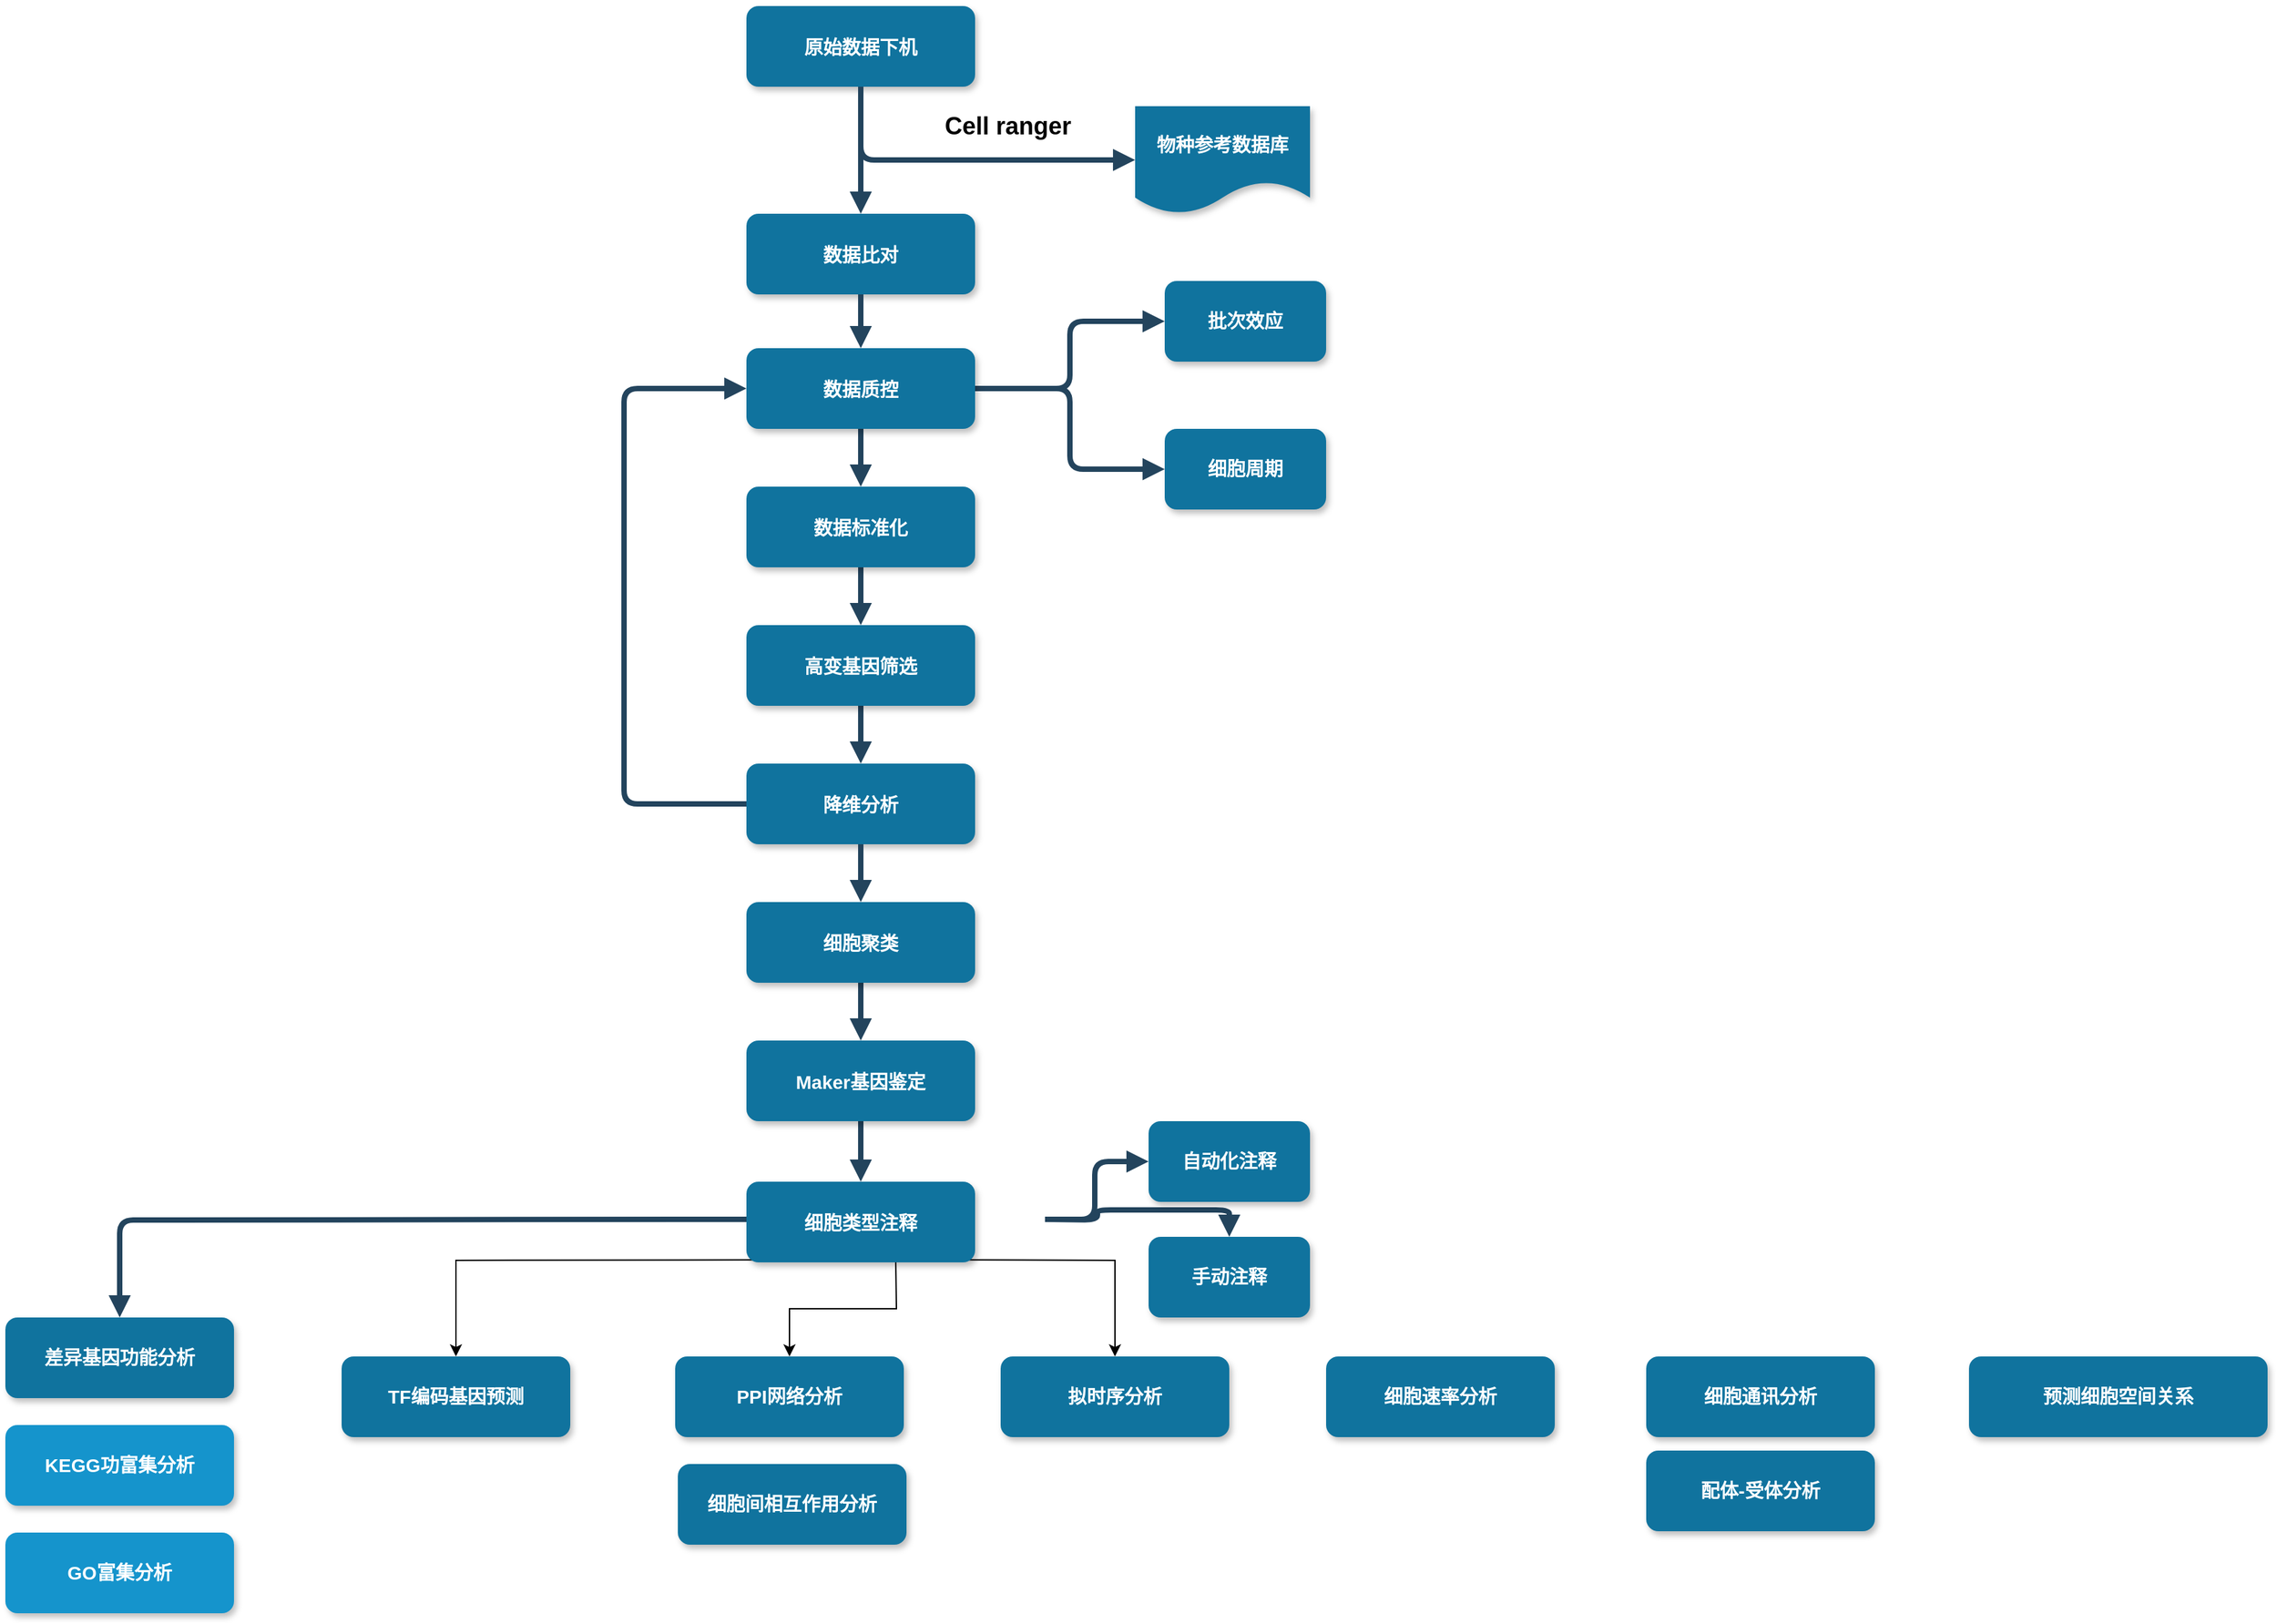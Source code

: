 <mxfile version="13.6.2" type="github">
  <diagram name="Page-1" id="97916047-d0de-89f5-080d-49f4d83e522f">
    <mxGraphModel dx="2076" dy="1160" grid="1" gridSize="10" guides="1" tooltips="1" connect="1" arrows="1" fold="1" page="1" pageScale="1.5" pageWidth="1169" pageHeight="827" background="#ffffff" math="0" shadow="0">
      <root>
        <mxCell id="0" />
        <mxCell id="1" parent="0" />
        <mxCell id="cKflSFvZLxFDCfWAyd1N-95" style="edgeStyle=orthogonalEdgeStyle;rounded=1;orthogonalLoop=1;jettySize=auto;html=1;entryX=0;entryY=0.5;entryDx=0;entryDy=0;fontSize=11;exitX=0.5;exitY=1;exitDx=0;exitDy=0;fontStyle=1;strokeColor=#23445D;strokeWidth=4;endFill=1;endArrow=block;" edge="1" parent="1" source="2" target="O0lkl8zHiSeVPPPmKp58-56">
          <mxGeometry relative="1" as="geometry" />
        </mxCell>
        <mxCell id="2" value="原始数据下机" style="rounded=1;fillColor=#10739E;strokeColor=none;shadow=1;gradientColor=none;fontStyle=1;fontColor=#FFFFFF;fontSize=14;" parent="1" vertex="1">
          <mxGeometry x="661" y="205.5" width="170" height="60" as="geometry" />
        </mxCell>
        <mxCell id="3" value="数据比对" style="rounded=1;fillColor=#10739E;strokeColor=none;shadow=1;gradientColor=none;fontStyle=1;fontColor=#FFFFFF;fontSize=14;verticalAlign=middle;" parent="1" vertex="1">
          <mxGeometry x="661" y="360" width="170" height="60" as="geometry" />
        </mxCell>
        <mxCell id="19" value="降维分析" style="rounded=1;fillColor=#10739E;strokeColor=none;shadow=1;gradientColor=none;fontStyle=1;fontColor=#FFFFFF;fontSize=14;" parent="1" vertex="1">
          <mxGeometry x="661.0" y="769" width="170" height="60" as="geometry" />
        </mxCell>
        <mxCell id="O0lkl8zHiSeVPPPmKp58-76" value="" style="edgeStyle=orthogonalEdgeStyle;rounded=1;orthogonalLoop=1;jettySize=auto;html=1;fontSize=11;fontColor=#000000;fontStyle=1;strokeColor=#23445D;strokeWidth=4;endFill=1;endArrow=block;entryX=0.5;entryY=0;entryDx=0;entryDy=0;" parent="1" target="O0lkl8zHiSeVPPPmKp58-75" edge="1">
          <mxGeometry relative="1" as="geometry">
            <mxPoint x="661" y="1108" as="sourcePoint" />
          </mxGeometry>
        </mxCell>
        <mxCell id="cKflSFvZLxFDCfWAyd1N-70" value="" style="edgeStyle=orthogonalEdgeStyle;rounded=1;orthogonalLoop=1;jettySize=auto;html=1;exitX=1;exitY=0.5;exitDx=0;exitDy=0;elbow=vertical;fontStyle=1;strokeColor=#23445D;strokeWidth=4;endFill=1;endArrow=block;" edge="1" parent="1" target="cKflSFvZLxFDCfWAyd1N-69">
          <mxGeometry relative="1" as="geometry">
            <mxPoint x="883" y="1108" as="sourcePoint" />
            <Array as="points">
              <mxPoint x="920" y="1108" />
              <mxPoint x="920" y="1065" />
            </Array>
          </mxGeometry>
        </mxCell>
        <mxCell id="cKflSFvZLxFDCfWAyd1N-74" value="" style="edgeStyle=orthogonalEdgeStyle;rounded=1;orthogonalLoop=1;jettySize=auto;html=1;fontStyle=1;strokeColor=#23445D;strokeWidth=4;endFill=1;endArrow=block;" edge="1" parent="1" target="cKflSFvZLxFDCfWAyd1N-73">
          <mxGeometry relative="1" as="geometry">
            <mxPoint x="883" y="1108" as="sourcePoint" />
          </mxGeometry>
        </mxCell>
        <mxCell id="cKflSFvZLxFDCfWAyd1N-76" value="" style="edgeStyle=orthogonalEdgeStyle;rounded=0;orthogonalLoop=1;jettySize=auto;html=1;" edge="1" parent="1" target="cKflSFvZLxFDCfWAyd1N-75">
          <mxGeometry relative="1" as="geometry">
            <mxPoint x="772" y="1138" as="sourcePoint" />
          </mxGeometry>
        </mxCell>
        <mxCell id="29" value="" style="elbow=vertical;strokeWidth=4;endArrow=block;endFill=1;fontStyle=1;strokeColor=#23445D;" parent="1" source="2" target="3" edge="1">
          <mxGeometry x="22" y="165.5" width="100" height="100" as="geometry">
            <mxPoint x="22" y="265.5" as="sourcePoint" />
            <mxPoint x="122" y="165.5" as="targetPoint" />
          </mxGeometry>
        </mxCell>
        <mxCell id="30" value="" style="edgeStyle=elbowEdgeStyle;elbow=vertical;strokeWidth=4;endArrow=block;endFill=1;fontStyle=1;strokeColor=#23445D;entryX=0.5;entryY=0;entryDx=0;entryDy=0;exitX=0.5;exitY=1;exitDx=0;exitDy=0;" parent="1" source="O0lkl8zHiSeVPPPmKp58-67" target="cKflSFvZLxFDCfWAyd1N-91" edge="1">
          <mxGeometry x="22" y="165.5" width="100" height="100" as="geometry">
            <mxPoint x="22" y="265.5" as="sourcePoint" />
            <mxPoint x="772" y="563" as="targetPoint" />
            <Array as="points" />
          </mxGeometry>
        </mxCell>
        <mxCell id="34" value="" style="edgeStyle=elbowEdgeStyle;elbow=vertical;strokeWidth=4;endArrow=block;endFill=1;fontStyle=1;strokeColor=#23445D;entryX=0;entryY=0.5;entryDx=0;entryDy=0;exitX=0;exitY=0.5;exitDx=0;exitDy=0;" parent="1" source="19" target="O0lkl8zHiSeVPPPmKp58-67" edge="1">
          <mxGeometry x="7" y="265.5" width="100" height="100" as="geometry">
            <mxPoint x="680" y="840" as="sourcePoint" />
            <mxPoint x="650" y="480" as="targetPoint" />
            <Array as="points">
              <mxPoint x="570" y="670" />
            </Array>
          </mxGeometry>
        </mxCell>
        <mxCell id="46" value="" style="elbow=vertical;strokeWidth=4;endArrow=block;endFill=1;fontStyle=1;strokeColor=#23445D;exitX=0.5;exitY=1;exitDx=0;exitDy=0;entryX=0.5;entryY=0;entryDx=0;entryDy=0;" parent="1" source="cKflSFvZLxFDCfWAyd1N-90" target="19" edge="1">
          <mxGeometry x="57" y="265.5" width="100" height="100" as="geometry">
            <mxPoint x="770" y="720" as="sourcePoint" />
            <mxPoint x="770" y="760" as="targetPoint" />
          </mxGeometry>
        </mxCell>
        <mxCell id="47" value="" style="elbow=vertical;strokeWidth=4;endArrow=block;endFill=1;fontStyle=1;strokeColor=#23445D;entryX=0.5;entryY=0;entryDx=0;entryDy=0;exitX=0.5;exitY=1;exitDx=0;exitDy=0;" parent="1" source="19" target="cKflSFvZLxFDCfWAyd1N-89" edge="1">
          <mxGeometry x="-88" y="275.5" width="100" height="100" as="geometry">
            <mxPoint x="746" y="830" as="sourcePoint" />
            <mxPoint x="772" y="872.0" as="targetPoint" />
          </mxGeometry>
        </mxCell>
        <mxCell id="48" value="" style="elbow=vertical;strokeWidth=4;endArrow=block;endFill=1;fontStyle=1;strokeColor=#23445D;exitX=0.5;exitY=1;exitDx=0;exitDy=0;entryX=0.5;entryY=0;entryDx=0;entryDy=0;" parent="1" source="cKflSFvZLxFDCfWAyd1N-89" target="cKflSFvZLxFDCfWAyd1N-88" edge="1">
          <mxGeometry x="-88" y="285.5" width="100" height="100" as="geometry">
            <mxPoint x="772" y="932.0" as="sourcePoint" />
            <mxPoint x="772" y="975.0" as="targetPoint" />
          </mxGeometry>
        </mxCell>
        <mxCell id="49" value="" style="elbow=vertical;strokeWidth=4;endArrow=block;endFill=1;fontStyle=1;strokeColor=#23445D;exitX=0.5;exitY=1;exitDx=0;exitDy=0;entryX=0.5;entryY=0;entryDx=0;entryDy=0;" parent="1" source="cKflSFvZLxFDCfWAyd1N-88" target="cKflSFvZLxFDCfWAyd1N-87" edge="1">
          <mxGeometry x="-88" y="295.5" width="100" height="100" as="geometry">
            <mxPoint x="772" y="1035.0" as="sourcePoint" />
            <mxPoint x="772" y="1078" as="targetPoint" />
          </mxGeometry>
        </mxCell>
        <mxCell id="55" value="" style="elbow=vertical;strokeWidth=4;endArrow=block;endFill=1;fontStyle=1;strokeColor=#23445D;entryX=0.5;entryY=0;entryDx=0;entryDy=0;exitX=0.5;exitY=1;exitDx=0;exitDy=0;" parent="1" source="cKflSFvZLxFDCfWAyd1N-91" target="cKflSFvZLxFDCfWAyd1N-90" edge="1">
          <mxGeometry x="7" y="265.5" width="100" height="100" as="geometry">
            <mxPoint x="771" y="630" as="sourcePoint" />
            <mxPoint x="772" y="666" as="targetPoint" />
          </mxGeometry>
        </mxCell>
        <mxCell id="O0lkl8zHiSeVPPPmKp58-56" value="物种参考数据库" style="shape=document;boundedLbl=1;fillColor=#10739E;fontSize=14;fontColor=#FFFFFF;shadow=1;sketch=0;strokeColor=none;fontStyle=1" parent="1" vertex="1">
          <mxGeometry x="950" y="280" width="130" height="80" as="geometry" />
        </mxCell>
        <mxCell id="O0lkl8zHiSeVPPPmKp58-58" value="Text" style="text;html=1;resizable=0;autosize=1;align=center;verticalAlign=middle;points=[];fillColor=none;strokeColor=none;rounded=0;shadow=1;sketch=0;fontSize=14;fontColor=#FFFFFF;" parent="1" vertex="1">
          <mxGeometry x="860" y="550" width="40" height="20" as="geometry" />
        </mxCell>
        <mxCell id="O0lkl8zHiSeVPPPmKp58-59" value="&lt;b style=&quot;font-size: 18px&quot;&gt;&lt;font color=&quot;#000000&quot; style=&quot;font-size: 18px&quot;&gt;Cell ranger&lt;/font&gt;&lt;/b&gt;" style="text;html=1;resizable=0;autosize=1;align=center;verticalAlign=middle;points=[];fillColor=none;strokeColor=none;rounded=0;shadow=1;sketch=0;fontSize=18;fontColor=#FFFFFF;" parent="1" vertex="1">
          <mxGeometry x="800" y="280" width="110" height="30" as="geometry" />
        </mxCell>
        <mxCell id="O0lkl8zHiSeVPPPmKp58-74" value="" style="edgeStyle=orthogonalEdgeStyle;rounded=1;orthogonalLoop=1;jettySize=auto;html=1;fontSize=11;fontColor=#000000;fontStyle=1;strokeColor=#23445D;strokeWidth=4;endFill=1;endArrow=block;" parent="1" source="O0lkl8zHiSeVPPPmKp58-67" target="O0lkl8zHiSeVPPPmKp58-73" edge="1">
          <mxGeometry relative="1" as="geometry" />
        </mxCell>
        <mxCell id="cKflSFvZLxFDCfWAyd1N-63" value="" style="edgeStyle=orthogonalEdgeStyle;rounded=1;orthogonalLoop=1;jettySize=auto;html=1;fontStyle=1;strokeColor=#23445D;strokeWidth=4;endFill=1;endArrow=block;" edge="1" parent="1" source="O0lkl8zHiSeVPPPmKp58-67" target="cKflSFvZLxFDCfWAyd1N-62">
          <mxGeometry relative="1" as="geometry" />
        </mxCell>
        <mxCell id="O0lkl8zHiSeVPPPmKp58-67" value="数据质控" style="rounded=1;fillColor=#10739E;strokeColor=none;shadow=1;gradientColor=none;fontStyle=1;fontColor=#FFFFFF;fontSize=14;verticalAlign=middle;" parent="1" vertex="1">
          <mxGeometry x="661" y="460" width="170" height="60" as="geometry" />
        </mxCell>
        <mxCell id="O0lkl8zHiSeVPPPmKp58-68" value="" style="edgeStyle=elbowEdgeStyle;elbow=vertical;strokeWidth=4;endArrow=block;endFill=1;fontStyle=1;strokeColor=#23445D;entryX=0.5;entryY=0;entryDx=0;entryDy=0;exitX=0.5;exitY=1;exitDx=0;exitDy=0;" parent="1" source="3" target="O0lkl8zHiSeVPPPmKp58-67" edge="1">
          <mxGeometry x="60" y="70.5" width="100" height="100" as="geometry">
            <mxPoint x="800" y="420" as="sourcePoint" />
            <mxPoint x="810" y="475" as="targetPoint" />
            <Array as="points" />
          </mxGeometry>
        </mxCell>
        <mxCell id="O0lkl8zHiSeVPPPmKp58-73" value="批次效应" style="shape=process;whiteSpace=wrap;html=1;backgroundOutline=1;rounded=1;shadow=1;fontSize=14;fontColor=#FFFFFF;fontStyle=1;strokeColor=none;fillColor=#10739E;" parent="1" vertex="1">
          <mxGeometry x="972" y="410" width="120" height="60" as="geometry" />
        </mxCell>
        <mxCell id="cKflSFvZLxFDCfWAyd1N-59" value="" style="edgeStyle=orthogonalEdgeStyle;rounded=0;orthogonalLoop=1;jettySize=auto;html=1;exitX=0.5;exitY=1;exitDx=0;exitDy=0;" edge="1" parent="1" target="cKflSFvZLxFDCfWAyd1N-58">
          <mxGeometry relative="1" as="geometry">
            <mxPoint x="772" y="1138" as="sourcePoint" />
          </mxGeometry>
        </mxCell>
        <mxCell id="cKflSFvZLxFDCfWAyd1N-61" value="" style="edgeStyle=orthogonalEdgeStyle;rounded=0;orthogonalLoop=1;jettySize=auto;html=1;exitX=0.5;exitY=1;exitDx=0;exitDy=0;" edge="1" parent="1" target="cKflSFvZLxFDCfWAyd1N-60">
          <mxGeometry relative="1" as="geometry">
            <mxPoint x="772" y="1138" as="sourcePoint" />
          </mxGeometry>
        </mxCell>
        <mxCell id="O0lkl8zHiSeVPPPmKp58-75" value="差异基因功能分析" style="shape=process;whiteSpace=wrap;html=1;backgroundOutline=1;rounded=1;shadow=1;fontSize=14;fontColor=#FFFFFF;fontStyle=1;strokeColor=none;fillColor=#10739E;" parent="1" vertex="1">
          <mxGeometry x="110" y="1181" width="170" height="60" as="geometry" />
        </mxCell>
        <mxCell id="O0lkl8zHiSeVPPPmKp58-77" value="GO富集分析" style="shape=process;whiteSpace=wrap;html=1;backgroundOutline=1;rounded=1;shadow=1;fontSize=14;fontColor=#FFFFFF;fontStyle=1;strokeColor=none;direction=west;fillColor=#1594CC;" parent="1" vertex="1">
          <mxGeometry x="110" y="1341" width="170" height="60" as="geometry" />
        </mxCell>
        <mxCell id="O0lkl8zHiSeVPPPmKp58-79" value="KEGG功富集分析" style="shape=process;html=1;backgroundOutline=1;rounded=1;shadow=1;fontSize=14;fontColor=#FFFFFF;fontStyle=1;strokeColor=none;direction=west;labelPosition=center;verticalLabelPosition=middle;align=center;verticalAlign=middle;flipH=0;whiteSpace=wrap;horizontal=1;flipV=0;fillColor=#1594CC;" parent="1" vertex="1">
          <mxGeometry x="110" y="1261" width="170" height="60" as="geometry" />
        </mxCell>
        <mxCell id="cKflSFvZLxFDCfWAyd1N-58" value="TF编码基因预测" style="shape=process;whiteSpace=wrap;html=1;backgroundOutline=1;rounded=1;shadow=1;fontSize=14;fontColor=#FFFFFF;fontStyle=1;strokeColor=none;fillColor=#10739E;" vertex="1" parent="1">
          <mxGeometry x="360" y="1210" width="170" height="60" as="geometry" />
        </mxCell>
        <mxCell id="cKflSFvZLxFDCfWAyd1N-60" value="PPI网络分析" style="shape=process;whiteSpace=wrap;html=1;backgroundOutline=1;rounded=1;shadow=1;fontSize=14;fontColor=#FFFFFF;fontStyle=1;strokeColor=none;fillColor=#10739E;" vertex="1" parent="1">
          <mxGeometry x="608" y="1210" width="170" height="60" as="geometry" />
        </mxCell>
        <mxCell id="cKflSFvZLxFDCfWAyd1N-62" value="细胞周期" style="shape=process;whiteSpace=wrap;html=1;backgroundOutline=1;rounded=1;shadow=1;fontSize=14;fontColor=#FFFFFF;fontStyle=1;strokeColor=none;fillColor=#10739E;" vertex="1" parent="1">
          <mxGeometry x="972" y="520" width="120" height="60" as="geometry" />
        </mxCell>
        <mxCell id="cKflSFvZLxFDCfWAyd1N-69" value="自动化注释" style="shape=process;whiteSpace=wrap;html=1;backgroundOutline=1;rounded=1;shadow=1;fontSize=14;fontColor=#FFFFFF;fontStyle=1;strokeColor=none;fillColor=#10739E;" vertex="1" parent="1">
          <mxGeometry x="960" y="1035" width="120" height="60" as="geometry" />
        </mxCell>
        <mxCell id="cKflSFvZLxFDCfWAyd1N-73" value="手动注释" style="shape=process;whiteSpace=wrap;html=1;backgroundOutline=1;rounded=1;shadow=1;fontSize=14;fontColor=#FFFFFF;fontStyle=1;strokeColor=none;fillColor=#10739E;" vertex="1" parent="1">
          <mxGeometry x="960" y="1121" width="120" height="60" as="geometry" />
        </mxCell>
        <mxCell id="cKflSFvZLxFDCfWAyd1N-75" value="拟时序分析" style="shape=process;whiteSpace=wrap;html=1;backgroundOutline=1;rounded=1;shadow=1;fontSize=14;fontColor=#FFFFFF;fontStyle=1;strokeColor=none;fillColor=#10739E;" vertex="1" parent="1">
          <mxGeometry x="850.0" y="1210" width="170" height="60" as="geometry" />
        </mxCell>
        <mxCell id="cKflSFvZLxFDCfWAyd1N-78" value="细胞速率分析" style="shape=process;whiteSpace=wrap;html=1;backgroundOutline=1;rounded=1;shadow=1;fontSize=14;fontColor=#FFFFFF;fontStyle=1;strokeColor=none;fillColor=#10739E;" vertex="1" parent="1">
          <mxGeometry x="1092" y="1210" width="170" height="60" as="geometry" />
        </mxCell>
        <mxCell id="cKflSFvZLxFDCfWAyd1N-79" value="细胞通讯分析" style="shape=process;whiteSpace=wrap;html=1;backgroundOutline=1;rounded=1;shadow=1;fontSize=14;fontColor=#FFFFFF;fontStyle=1;strokeColor=none;fillColor=#10739E;" vertex="1" parent="1">
          <mxGeometry x="1330" y="1210" width="170" height="60" as="geometry" />
        </mxCell>
        <mxCell id="cKflSFvZLxFDCfWAyd1N-80" value="细胞间相互作用分析" style="shape=process;whiteSpace=wrap;html=1;backgroundOutline=1;rounded=1;shadow=1;fontSize=14;fontColor=#FFFFFF;fontStyle=1;strokeColor=none;fillColor=#10739E;" vertex="1" parent="1">
          <mxGeometry x="610.0" y="1290" width="170" height="60" as="geometry" />
        </mxCell>
        <mxCell id="cKflSFvZLxFDCfWAyd1N-81" value="配体-受体分析" style="shape=process;whiteSpace=wrap;html=1;backgroundOutline=1;rounded=1;shadow=1;fontSize=14;fontColor=#FFFFFF;fontStyle=1;strokeColor=none;fillColor=#10739E;" vertex="1" parent="1">
          <mxGeometry x="1330" y="1280" width="170" height="60" as="geometry" />
        </mxCell>
        <mxCell id="cKflSFvZLxFDCfWAyd1N-82" value="预测细胞空间关系" style="shape=process;whiteSpace=wrap;html=1;backgroundOutline=1;rounded=1;shadow=1;fontSize=14;fontColor=#FFFFFF;fontStyle=1;strokeColor=none;fillColor=#10739E;" vertex="1" parent="1">
          <mxGeometry x="1570" y="1210" width="222" height="60" as="geometry" />
        </mxCell>
        <mxCell id="cKflSFvZLxFDCfWAyd1N-87" value="细胞类型注释" style="rounded=1;fillColor=#10739E;strokeColor=none;shadow=1;gradientColor=none;fontStyle=1;fontColor=#FFFFFF;fontSize=14;" vertex="1" parent="1">
          <mxGeometry x="661.0" y="1080" width="170" height="60" as="geometry" />
        </mxCell>
        <mxCell id="cKflSFvZLxFDCfWAyd1N-88" value="Maker基因鉴定" style="rounded=1;fillColor=#10739E;strokeColor=none;shadow=1;gradientColor=none;fontStyle=1;fontColor=#FFFFFF;fontSize=14;" vertex="1" parent="1">
          <mxGeometry x="661.0" y="975" width="170" height="60" as="geometry" />
        </mxCell>
        <mxCell id="cKflSFvZLxFDCfWAyd1N-89" value="细胞聚类" style="rounded=1;fillColor=#10739E;strokeColor=none;shadow=1;gradientColor=none;fontStyle=1;fontColor=#FFFFFF;fontSize=14;" vertex="1" parent="1">
          <mxGeometry x="661.0" y="872" width="170" height="60" as="geometry" />
        </mxCell>
        <mxCell id="cKflSFvZLxFDCfWAyd1N-90" value="高变基因筛选" style="rounded=1;fillColor=#10739E;strokeColor=none;shadow=1;gradientColor=none;fontStyle=1;fontColor=#FFFFFF;fontSize=14;" vertex="1" parent="1">
          <mxGeometry x="661.0" y="666" width="170" height="60" as="geometry" />
        </mxCell>
        <mxCell id="cKflSFvZLxFDCfWAyd1N-91" value="数据标准化" style="rounded=1;fillColor=#10739E;strokeColor=none;shadow=1;gradientColor=none;fontStyle=1;fontColor=#FFFFFF;fontSize=14;verticalAlign=middle;" vertex="1" parent="1">
          <mxGeometry x="661" y="563" width="170" height="60" as="geometry" />
        </mxCell>
      </root>
    </mxGraphModel>
  </diagram>
</mxfile>
